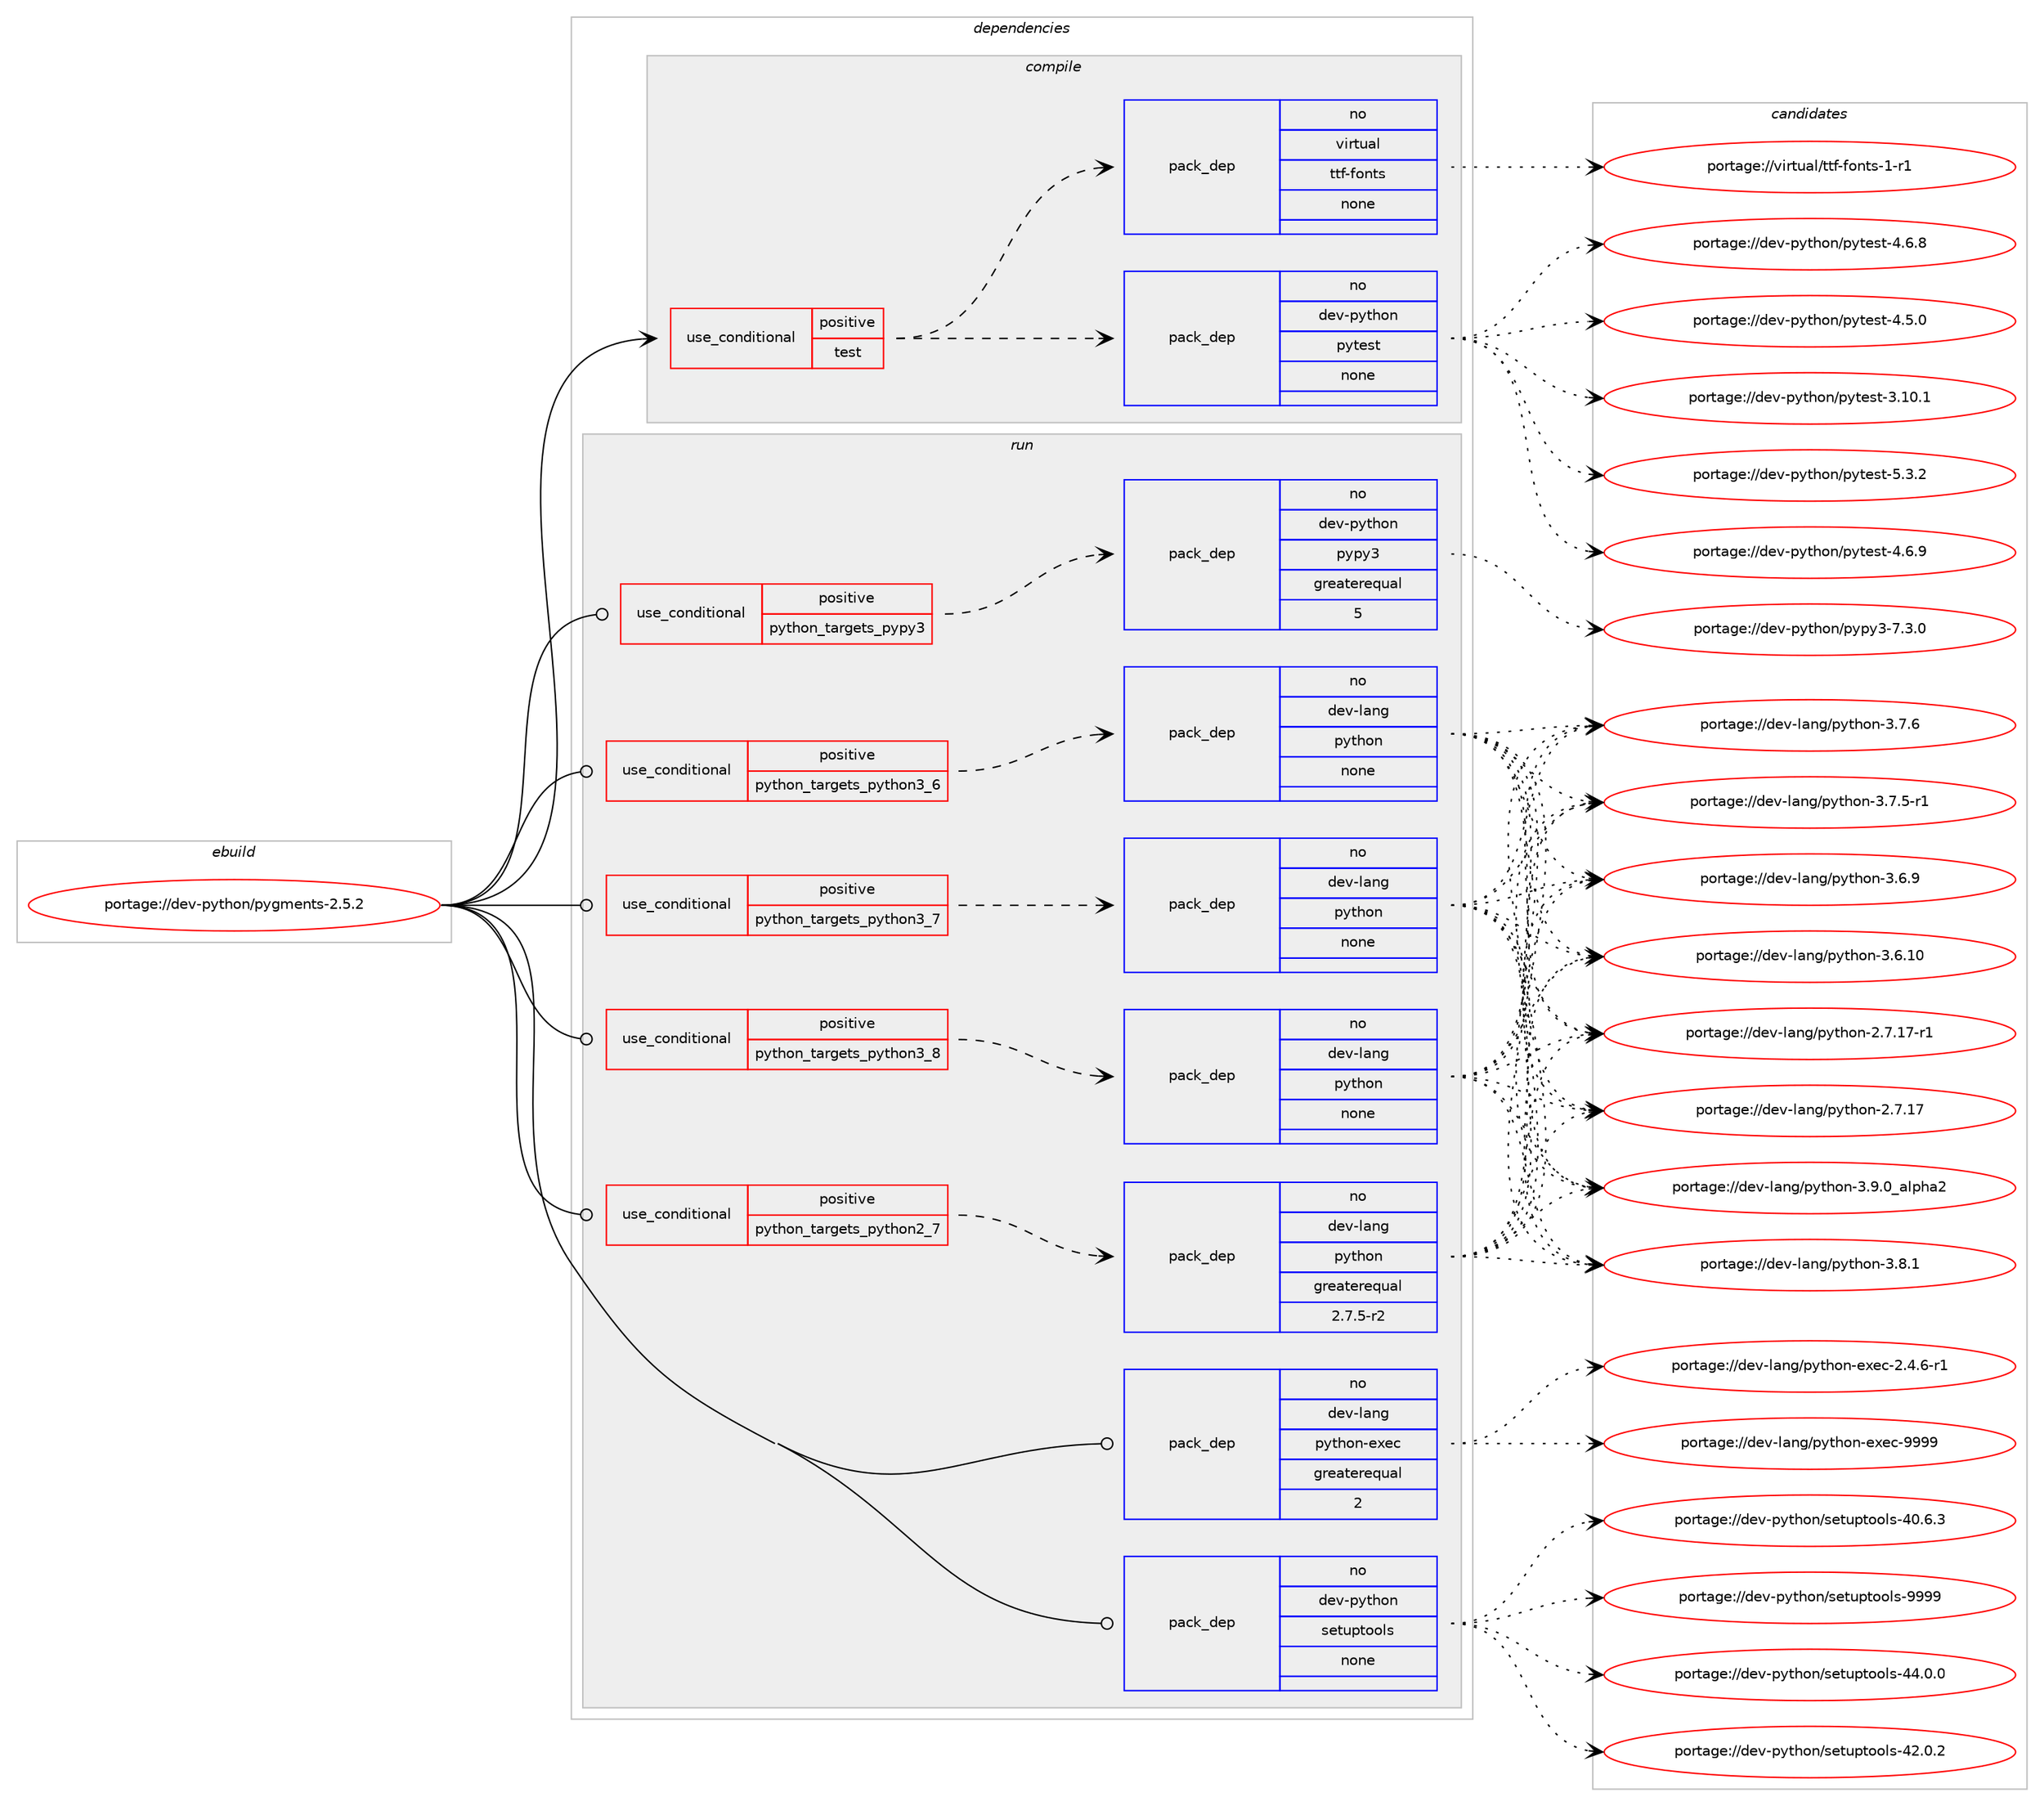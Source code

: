 digraph prolog {

# *************
# Graph options
# *************

newrank=true;
concentrate=true;
compound=true;
graph [rankdir=LR,fontname=Helvetica,fontsize=10,ranksep=1.5];#, ranksep=2.5, nodesep=0.2];
edge  [arrowhead=vee];
node  [fontname=Helvetica,fontsize=10];

# **********
# The ebuild
# **********

subgraph cluster_leftcol {
color=gray;
label=<<i>ebuild</i>>;
id [label="portage://dev-python/pygments-2.5.2", color=red, width=4, href="../dev-python/pygments-2.5.2.svg"];
}

# ****************
# The dependencies
# ****************

subgraph cluster_midcol {
color=gray;
label=<<i>dependencies</i>>;
subgraph cluster_compile {
fillcolor="#eeeeee";
style=filled;
label=<<i>compile</i>>;
subgraph cond109395 {
dependency437892 [label=<<TABLE BORDER="0" CELLBORDER="1" CELLSPACING="0" CELLPADDING="4"><TR><TD ROWSPAN="3" CELLPADDING="10">use_conditional</TD></TR><TR><TD>positive</TD></TR><TR><TD>test</TD></TR></TABLE>>, shape=none, color=red];
subgraph pack323559 {
dependency437893 [label=<<TABLE BORDER="0" CELLBORDER="1" CELLSPACING="0" CELLPADDING="4" WIDTH="220"><TR><TD ROWSPAN="6" CELLPADDING="30">pack_dep</TD></TR><TR><TD WIDTH="110">no</TD></TR><TR><TD>dev-python</TD></TR><TR><TD>pytest</TD></TR><TR><TD>none</TD></TR><TR><TD></TD></TR></TABLE>>, shape=none, color=blue];
}
dependency437892:e -> dependency437893:w [weight=20,style="dashed",arrowhead="vee"];
subgraph pack323560 {
dependency437894 [label=<<TABLE BORDER="0" CELLBORDER="1" CELLSPACING="0" CELLPADDING="4" WIDTH="220"><TR><TD ROWSPAN="6" CELLPADDING="30">pack_dep</TD></TR><TR><TD WIDTH="110">no</TD></TR><TR><TD>virtual</TD></TR><TR><TD>ttf-fonts</TD></TR><TR><TD>none</TD></TR><TR><TD></TD></TR></TABLE>>, shape=none, color=blue];
}
dependency437892:e -> dependency437894:w [weight=20,style="dashed",arrowhead="vee"];
}
id:e -> dependency437892:w [weight=20,style="solid",arrowhead="vee"];
}
subgraph cluster_compileandrun {
fillcolor="#eeeeee";
style=filled;
label=<<i>compile and run</i>>;
}
subgraph cluster_run {
fillcolor="#eeeeee";
style=filled;
label=<<i>run</i>>;
subgraph cond109396 {
dependency437895 [label=<<TABLE BORDER="0" CELLBORDER="1" CELLSPACING="0" CELLPADDING="4"><TR><TD ROWSPAN="3" CELLPADDING="10">use_conditional</TD></TR><TR><TD>positive</TD></TR><TR><TD>python_targets_pypy3</TD></TR></TABLE>>, shape=none, color=red];
subgraph pack323561 {
dependency437896 [label=<<TABLE BORDER="0" CELLBORDER="1" CELLSPACING="0" CELLPADDING="4" WIDTH="220"><TR><TD ROWSPAN="6" CELLPADDING="30">pack_dep</TD></TR><TR><TD WIDTH="110">no</TD></TR><TR><TD>dev-python</TD></TR><TR><TD>pypy3</TD></TR><TR><TD>greaterequal</TD></TR><TR><TD>5</TD></TR></TABLE>>, shape=none, color=blue];
}
dependency437895:e -> dependency437896:w [weight=20,style="dashed",arrowhead="vee"];
}
id:e -> dependency437895:w [weight=20,style="solid",arrowhead="odot"];
subgraph cond109397 {
dependency437897 [label=<<TABLE BORDER="0" CELLBORDER="1" CELLSPACING="0" CELLPADDING="4"><TR><TD ROWSPAN="3" CELLPADDING="10">use_conditional</TD></TR><TR><TD>positive</TD></TR><TR><TD>python_targets_python2_7</TD></TR></TABLE>>, shape=none, color=red];
subgraph pack323562 {
dependency437898 [label=<<TABLE BORDER="0" CELLBORDER="1" CELLSPACING="0" CELLPADDING="4" WIDTH="220"><TR><TD ROWSPAN="6" CELLPADDING="30">pack_dep</TD></TR><TR><TD WIDTH="110">no</TD></TR><TR><TD>dev-lang</TD></TR><TR><TD>python</TD></TR><TR><TD>greaterequal</TD></TR><TR><TD>2.7.5-r2</TD></TR></TABLE>>, shape=none, color=blue];
}
dependency437897:e -> dependency437898:w [weight=20,style="dashed",arrowhead="vee"];
}
id:e -> dependency437897:w [weight=20,style="solid",arrowhead="odot"];
subgraph cond109398 {
dependency437899 [label=<<TABLE BORDER="0" CELLBORDER="1" CELLSPACING="0" CELLPADDING="4"><TR><TD ROWSPAN="3" CELLPADDING="10">use_conditional</TD></TR><TR><TD>positive</TD></TR><TR><TD>python_targets_python3_6</TD></TR></TABLE>>, shape=none, color=red];
subgraph pack323563 {
dependency437900 [label=<<TABLE BORDER="0" CELLBORDER="1" CELLSPACING="0" CELLPADDING="4" WIDTH="220"><TR><TD ROWSPAN="6" CELLPADDING="30">pack_dep</TD></TR><TR><TD WIDTH="110">no</TD></TR><TR><TD>dev-lang</TD></TR><TR><TD>python</TD></TR><TR><TD>none</TD></TR><TR><TD></TD></TR></TABLE>>, shape=none, color=blue];
}
dependency437899:e -> dependency437900:w [weight=20,style="dashed",arrowhead="vee"];
}
id:e -> dependency437899:w [weight=20,style="solid",arrowhead="odot"];
subgraph cond109399 {
dependency437901 [label=<<TABLE BORDER="0" CELLBORDER="1" CELLSPACING="0" CELLPADDING="4"><TR><TD ROWSPAN="3" CELLPADDING="10">use_conditional</TD></TR><TR><TD>positive</TD></TR><TR><TD>python_targets_python3_7</TD></TR></TABLE>>, shape=none, color=red];
subgraph pack323564 {
dependency437902 [label=<<TABLE BORDER="0" CELLBORDER="1" CELLSPACING="0" CELLPADDING="4" WIDTH="220"><TR><TD ROWSPAN="6" CELLPADDING="30">pack_dep</TD></TR><TR><TD WIDTH="110">no</TD></TR><TR><TD>dev-lang</TD></TR><TR><TD>python</TD></TR><TR><TD>none</TD></TR><TR><TD></TD></TR></TABLE>>, shape=none, color=blue];
}
dependency437901:e -> dependency437902:w [weight=20,style="dashed",arrowhead="vee"];
}
id:e -> dependency437901:w [weight=20,style="solid",arrowhead="odot"];
subgraph cond109400 {
dependency437903 [label=<<TABLE BORDER="0" CELLBORDER="1" CELLSPACING="0" CELLPADDING="4"><TR><TD ROWSPAN="3" CELLPADDING="10">use_conditional</TD></TR><TR><TD>positive</TD></TR><TR><TD>python_targets_python3_8</TD></TR></TABLE>>, shape=none, color=red];
subgraph pack323565 {
dependency437904 [label=<<TABLE BORDER="0" CELLBORDER="1" CELLSPACING="0" CELLPADDING="4" WIDTH="220"><TR><TD ROWSPAN="6" CELLPADDING="30">pack_dep</TD></TR><TR><TD WIDTH="110">no</TD></TR><TR><TD>dev-lang</TD></TR><TR><TD>python</TD></TR><TR><TD>none</TD></TR><TR><TD></TD></TR></TABLE>>, shape=none, color=blue];
}
dependency437903:e -> dependency437904:w [weight=20,style="dashed",arrowhead="vee"];
}
id:e -> dependency437903:w [weight=20,style="solid",arrowhead="odot"];
subgraph pack323566 {
dependency437905 [label=<<TABLE BORDER="0" CELLBORDER="1" CELLSPACING="0" CELLPADDING="4" WIDTH="220"><TR><TD ROWSPAN="6" CELLPADDING="30">pack_dep</TD></TR><TR><TD WIDTH="110">no</TD></TR><TR><TD>dev-lang</TD></TR><TR><TD>python-exec</TD></TR><TR><TD>greaterequal</TD></TR><TR><TD>2</TD></TR></TABLE>>, shape=none, color=blue];
}
id:e -> dependency437905:w [weight=20,style="solid",arrowhead="odot"];
subgraph pack323567 {
dependency437906 [label=<<TABLE BORDER="0" CELLBORDER="1" CELLSPACING="0" CELLPADDING="4" WIDTH="220"><TR><TD ROWSPAN="6" CELLPADDING="30">pack_dep</TD></TR><TR><TD WIDTH="110">no</TD></TR><TR><TD>dev-python</TD></TR><TR><TD>setuptools</TD></TR><TR><TD>none</TD></TR><TR><TD></TD></TR></TABLE>>, shape=none, color=blue];
}
id:e -> dependency437906:w [weight=20,style="solid",arrowhead="odot"];
}
}

# **************
# The candidates
# **************

subgraph cluster_choices {
rank=same;
color=gray;
label=<<i>candidates</i>>;

subgraph choice323559 {
color=black;
nodesep=1;
choice1001011184511212111610411111047112121116101115116455346514650 [label="portage://dev-python/pytest-5.3.2", color=red, width=4,href="../dev-python/pytest-5.3.2.svg"];
choice1001011184511212111610411111047112121116101115116455246544657 [label="portage://dev-python/pytest-4.6.9", color=red, width=4,href="../dev-python/pytest-4.6.9.svg"];
choice1001011184511212111610411111047112121116101115116455246544656 [label="portage://dev-python/pytest-4.6.8", color=red, width=4,href="../dev-python/pytest-4.6.8.svg"];
choice1001011184511212111610411111047112121116101115116455246534648 [label="portage://dev-python/pytest-4.5.0", color=red, width=4,href="../dev-python/pytest-4.5.0.svg"];
choice100101118451121211161041111104711212111610111511645514649484649 [label="portage://dev-python/pytest-3.10.1", color=red, width=4,href="../dev-python/pytest-3.10.1.svg"];
dependency437893:e -> choice1001011184511212111610411111047112121116101115116455346514650:w [style=dotted,weight="100"];
dependency437893:e -> choice1001011184511212111610411111047112121116101115116455246544657:w [style=dotted,weight="100"];
dependency437893:e -> choice1001011184511212111610411111047112121116101115116455246544656:w [style=dotted,weight="100"];
dependency437893:e -> choice1001011184511212111610411111047112121116101115116455246534648:w [style=dotted,weight="100"];
dependency437893:e -> choice100101118451121211161041111104711212111610111511645514649484649:w [style=dotted,weight="100"];
}
subgraph choice323560 {
color=black;
nodesep=1;
choice11810511411611797108471161161024510211111011611545494511449 [label="portage://virtual/ttf-fonts-1-r1", color=red, width=4,href="../virtual/ttf-fonts-1-r1.svg"];
dependency437894:e -> choice11810511411611797108471161161024510211111011611545494511449:w [style=dotted,weight="100"];
}
subgraph choice323561 {
color=black;
nodesep=1;
choice100101118451121211161041111104711212111212151455546514648 [label="portage://dev-python/pypy3-7.3.0", color=red, width=4,href="../dev-python/pypy3-7.3.0.svg"];
dependency437896:e -> choice100101118451121211161041111104711212111212151455546514648:w [style=dotted,weight="100"];
}
subgraph choice323562 {
color=black;
nodesep=1;
choice10010111845108971101034711212111610411111045514657464895971081121049750 [label="portage://dev-lang/python-3.9.0_alpha2", color=red, width=4,href="../dev-lang/python-3.9.0_alpha2.svg"];
choice100101118451089711010347112121116104111110455146564649 [label="portage://dev-lang/python-3.8.1", color=red, width=4,href="../dev-lang/python-3.8.1.svg"];
choice100101118451089711010347112121116104111110455146554654 [label="portage://dev-lang/python-3.7.6", color=red, width=4,href="../dev-lang/python-3.7.6.svg"];
choice1001011184510897110103471121211161041111104551465546534511449 [label="portage://dev-lang/python-3.7.5-r1", color=red, width=4,href="../dev-lang/python-3.7.5-r1.svg"];
choice100101118451089711010347112121116104111110455146544657 [label="portage://dev-lang/python-3.6.9", color=red, width=4,href="../dev-lang/python-3.6.9.svg"];
choice10010111845108971101034711212111610411111045514654464948 [label="portage://dev-lang/python-3.6.10", color=red, width=4,href="../dev-lang/python-3.6.10.svg"];
choice100101118451089711010347112121116104111110455046554649554511449 [label="portage://dev-lang/python-2.7.17-r1", color=red, width=4,href="../dev-lang/python-2.7.17-r1.svg"];
choice10010111845108971101034711212111610411111045504655464955 [label="portage://dev-lang/python-2.7.17", color=red, width=4,href="../dev-lang/python-2.7.17.svg"];
dependency437898:e -> choice10010111845108971101034711212111610411111045514657464895971081121049750:w [style=dotted,weight="100"];
dependency437898:e -> choice100101118451089711010347112121116104111110455146564649:w [style=dotted,weight="100"];
dependency437898:e -> choice100101118451089711010347112121116104111110455146554654:w [style=dotted,weight="100"];
dependency437898:e -> choice1001011184510897110103471121211161041111104551465546534511449:w [style=dotted,weight="100"];
dependency437898:e -> choice100101118451089711010347112121116104111110455146544657:w [style=dotted,weight="100"];
dependency437898:e -> choice10010111845108971101034711212111610411111045514654464948:w [style=dotted,weight="100"];
dependency437898:e -> choice100101118451089711010347112121116104111110455046554649554511449:w [style=dotted,weight="100"];
dependency437898:e -> choice10010111845108971101034711212111610411111045504655464955:w [style=dotted,weight="100"];
}
subgraph choice323563 {
color=black;
nodesep=1;
choice10010111845108971101034711212111610411111045514657464895971081121049750 [label="portage://dev-lang/python-3.9.0_alpha2", color=red, width=4,href="../dev-lang/python-3.9.0_alpha2.svg"];
choice100101118451089711010347112121116104111110455146564649 [label="portage://dev-lang/python-3.8.1", color=red, width=4,href="../dev-lang/python-3.8.1.svg"];
choice100101118451089711010347112121116104111110455146554654 [label="portage://dev-lang/python-3.7.6", color=red, width=4,href="../dev-lang/python-3.7.6.svg"];
choice1001011184510897110103471121211161041111104551465546534511449 [label="portage://dev-lang/python-3.7.5-r1", color=red, width=4,href="../dev-lang/python-3.7.5-r1.svg"];
choice100101118451089711010347112121116104111110455146544657 [label="portage://dev-lang/python-3.6.9", color=red, width=4,href="../dev-lang/python-3.6.9.svg"];
choice10010111845108971101034711212111610411111045514654464948 [label="portage://dev-lang/python-3.6.10", color=red, width=4,href="../dev-lang/python-3.6.10.svg"];
choice100101118451089711010347112121116104111110455046554649554511449 [label="portage://dev-lang/python-2.7.17-r1", color=red, width=4,href="../dev-lang/python-2.7.17-r1.svg"];
choice10010111845108971101034711212111610411111045504655464955 [label="portage://dev-lang/python-2.7.17", color=red, width=4,href="../dev-lang/python-2.7.17.svg"];
dependency437900:e -> choice10010111845108971101034711212111610411111045514657464895971081121049750:w [style=dotted,weight="100"];
dependency437900:e -> choice100101118451089711010347112121116104111110455146564649:w [style=dotted,weight="100"];
dependency437900:e -> choice100101118451089711010347112121116104111110455146554654:w [style=dotted,weight="100"];
dependency437900:e -> choice1001011184510897110103471121211161041111104551465546534511449:w [style=dotted,weight="100"];
dependency437900:e -> choice100101118451089711010347112121116104111110455146544657:w [style=dotted,weight="100"];
dependency437900:e -> choice10010111845108971101034711212111610411111045514654464948:w [style=dotted,weight="100"];
dependency437900:e -> choice100101118451089711010347112121116104111110455046554649554511449:w [style=dotted,weight="100"];
dependency437900:e -> choice10010111845108971101034711212111610411111045504655464955:w [style=dotted,weight="100"];
}
subgraph choice323564 {
color=black;
nodesep=1;
choice10010111845108971101034711212111610411111045514657464895971081121049750 [label="portage://dev-lang/python-3.9.0_alpha2", color=red, width=4,href="../dev-lang/python-3.9.0_alpha2.svg"];
choice100101118451089711010347112121116104111110455146564649 [label="portage://dev-lang/python-3.8.1", color=red, width=4,href="../dev-lang/python-3.8.1.svg"];
choice100101118451089711010347112121116104111110455146554654 [label="portage://dev-lang/python-3.7.6", color=red, width=4,href="../dev-lang/python-3.7.6.svg"];
choice1001011184510897110103471121211161041111104551465546534511449 [label="portage://dev-lang/python-3.7.5-r1", color=red, width=4,href="../dev-lang/python-3.7.5-r1.svg"];
choice100101118451089711010347112121116104111110455146544657 [label="portage://dev-lang/python-3.6.9", color=red, width=4,href="../dev-lang/python-3.6.9.svg"];
choice10010111845108971101034711212111610411111045514654464948 [label="portage://dev-lang/python-3.6.10", color=red, width=4,href="../dev-lang/python-3.6.10.svg"];
choice100101118451089711010347112121116104111110455046554649554511449 [label="portage://dev-lang/python-2.7.17-r1", color=red, width=4,href="../dev-lang/python-2.7.17-r1.svg"];
choice10010111845108971101034711212111610411111045504655464955 [label="portage://dev-lang/python-2.7.17", color=red, width=4,href="../dev-lang/python-2.7.17.svg"];
dependency437902:e -> choice10010111845108971101034711212111610411111045514657464895971081121049750:w [style=dotted,weight="100"];
dependency437902:e -> choice100101118451089711010347112121116104111110455146564649:w [style=dotted,weight="100"];
dependency437902:e -> choice100101118451089711010347112121116104111110455146554654:w [style=dotted,weight="100"];
dependency437902:e -> choice1001011184510897110103471121211161041111104551465546534511449:w [style=dotted,weight="100"];
dependency437902:e -> choice100101118451089711010347112121116104111110455146544657:w [style=dotted,weight="100"];
dependency437902:e -> choice10010111845108971101034711212111610411111045514654464948:w [style=dotted,weight="100"];
dependency437902:e -> choice100101118451089711010347112121116104111110455046554649554511449:w [style=dotted,weight="100"];
dependency437902:e -> choice10010111845108971101034711212111610411111045504655464955:w [style=dotted,weight="100"];
}
subgraph choice323565 {
color=black;
nodesep=1;
choice10010111845108971101034711212111610411111045514657464895971081121049750 [label="portage://dev-lang/python-3.9.0_alpha2", color=red, width=4,href="../dev-lang/python-3.9.0_alpha2.svg"];
choice100101118451089711010347112121116104111110455146564649 [label="portage://dev-lang/python-3.8.1", color=red, width=4,href="../dev-lang/python-3.8.1.svg"];
choice100101118451089711010347112121116104111110455146554654 [label="portage://dev-lang/python-3.7.6", color=red, width=4,href="../dev-lang/python-3.7.6.svg"];
choice1001011184510897110103471121211161041111104551465546534511449 [label="portage://dev-lang/python-3.7.5-r1", color=red, width=4,href="../dev-lang/python-3.7.5-r1.svg"];
choice100101118451089711010347112121116104111110455146544657 [label="portage://dev-lang/python-3.6.9", color=red, width=4,href="../dev-lang/python-3.6.9.svg"];
choice10010111845108971101034711212111610411111045514654464948 [label="portage://dev-lang/python-3.6.10", color=red, width=4,href="../dev-lang/python-3.6.10.svg"];
choice100101118451089711010347112121116104111110455046554649554511449 [label="portage://dev-lang/python-2.7.17-r1", color=red, width=4,href="../dev-lang/python-2.7.17-r1.svg"];
choice10010111845108971101034711212111610411111045504655464955 [label="portage://dev-lang/python-2.7.17", color=red, width=4,href="../dev-lang/python-2.7.17.svg"];
dependency437904:e -> choice10010111845108971101034711212111610411111045514657464895971081121049750:w [style=dotted,weight="100"];
dependency437904:e -> choice100101118451089711010347112121116104111110455146564649:w [style=dotted,weight="100"];
dependency437904:e -> choice100101118451089711010347112121116104111110455146554654:w [style=dotted,weight="100"];
dependency437904:e -> choice1001011184510897110103471121211161041111104551465546534511449:w [style=dotted,weight="100"];
dependency437904:e -> choice100101118451089711010347112121116104111110455146544657:w [style=dotted,weight="100"];
dependency437904:e -> choice10010111845108971101034711212111610411111045514654464948:w [style=dotted,weight="100"];
dependency437904:e -> choice100101118451089711010347112121116104111110455046554649554511449:w [style=dotted,weight="100"];
dependency437904:e -> choice10010111845108971101034711212111610411111045504655464955:w [style=dotted,weight="100"];
}
subgraph choice323566 {
color=black;
nodesep=1;
choice10010111845108971101034711212111610411111045101120101994557575757 [label="portage://dev-lang/python-exec-9999", color=red, width=4,href="../dev-lang/python-exec-9999.svg"];
choice10010111845108971101034711212111610411111045101120101994550465246544511449 [label="portage://dev-lang/python-exec-2.4.6-r1", color=red, width=4,href="../dev-lang/python-exec-2.4.6-r1.svg"];
dependency437905:e -> choice10010111845108971101034711212111610411111045101120101994557575757:w [style=dotted,weight="100"];
dependency437905:e -> choice10010111845108971101034711212111610411111045101120101994550465246544511449:w [style=dotted,weight="100"];
}
subgraph choice323567 {
color=black;
nodesep=1;
choice10010111845112121116104111110471151011161171121161111111081154557575757 [label="portage://dev-python/setuptools-9999", color=red, width=4,href="../dev-python/setuptools-9999.svg"];
choice100101118451121211161041111104711510111611711211611111110811545525246484648 [label="portage://dev-python/setuptools-44.0.0", color=red, width=4,href="../dev-python/setuptools-44.0.0.svg"];
choice100101118451121211161041111104711510111611711211611111110811545525046484650 [label="portage://dev-python/setuptools-42.0.2", color=red, width=4,href="../dev-python/setuptools-42.0.2.svg"];
choice100101118451121211161041111104711510111611711211611111110811545524846544651 [label="portage://dev-python/setuptools-40.6.3", color=red, width=4,href="../dev-python/setuptools-40.6.3.svg"];
dependency437906:e -> choice10010111845112121116104111110471151011161171121161111111081154557575757:w [style=dotted,weight="100"];
dependency437906:e -> choice100101118451121211161041111104711510111611711211611111110811545525246484648:w [style=dotted,weight="100"];
dependency437906:e -> choice100101118451121211161041111104711510111611711211611111110811545525046484650:w [style=dotted,weight="100"];
dependency437906:e -> choice100101118451121211161041111104711510111611711211611111110811545524846544651:w [style=dotted,weight="100"];
}
}

}
